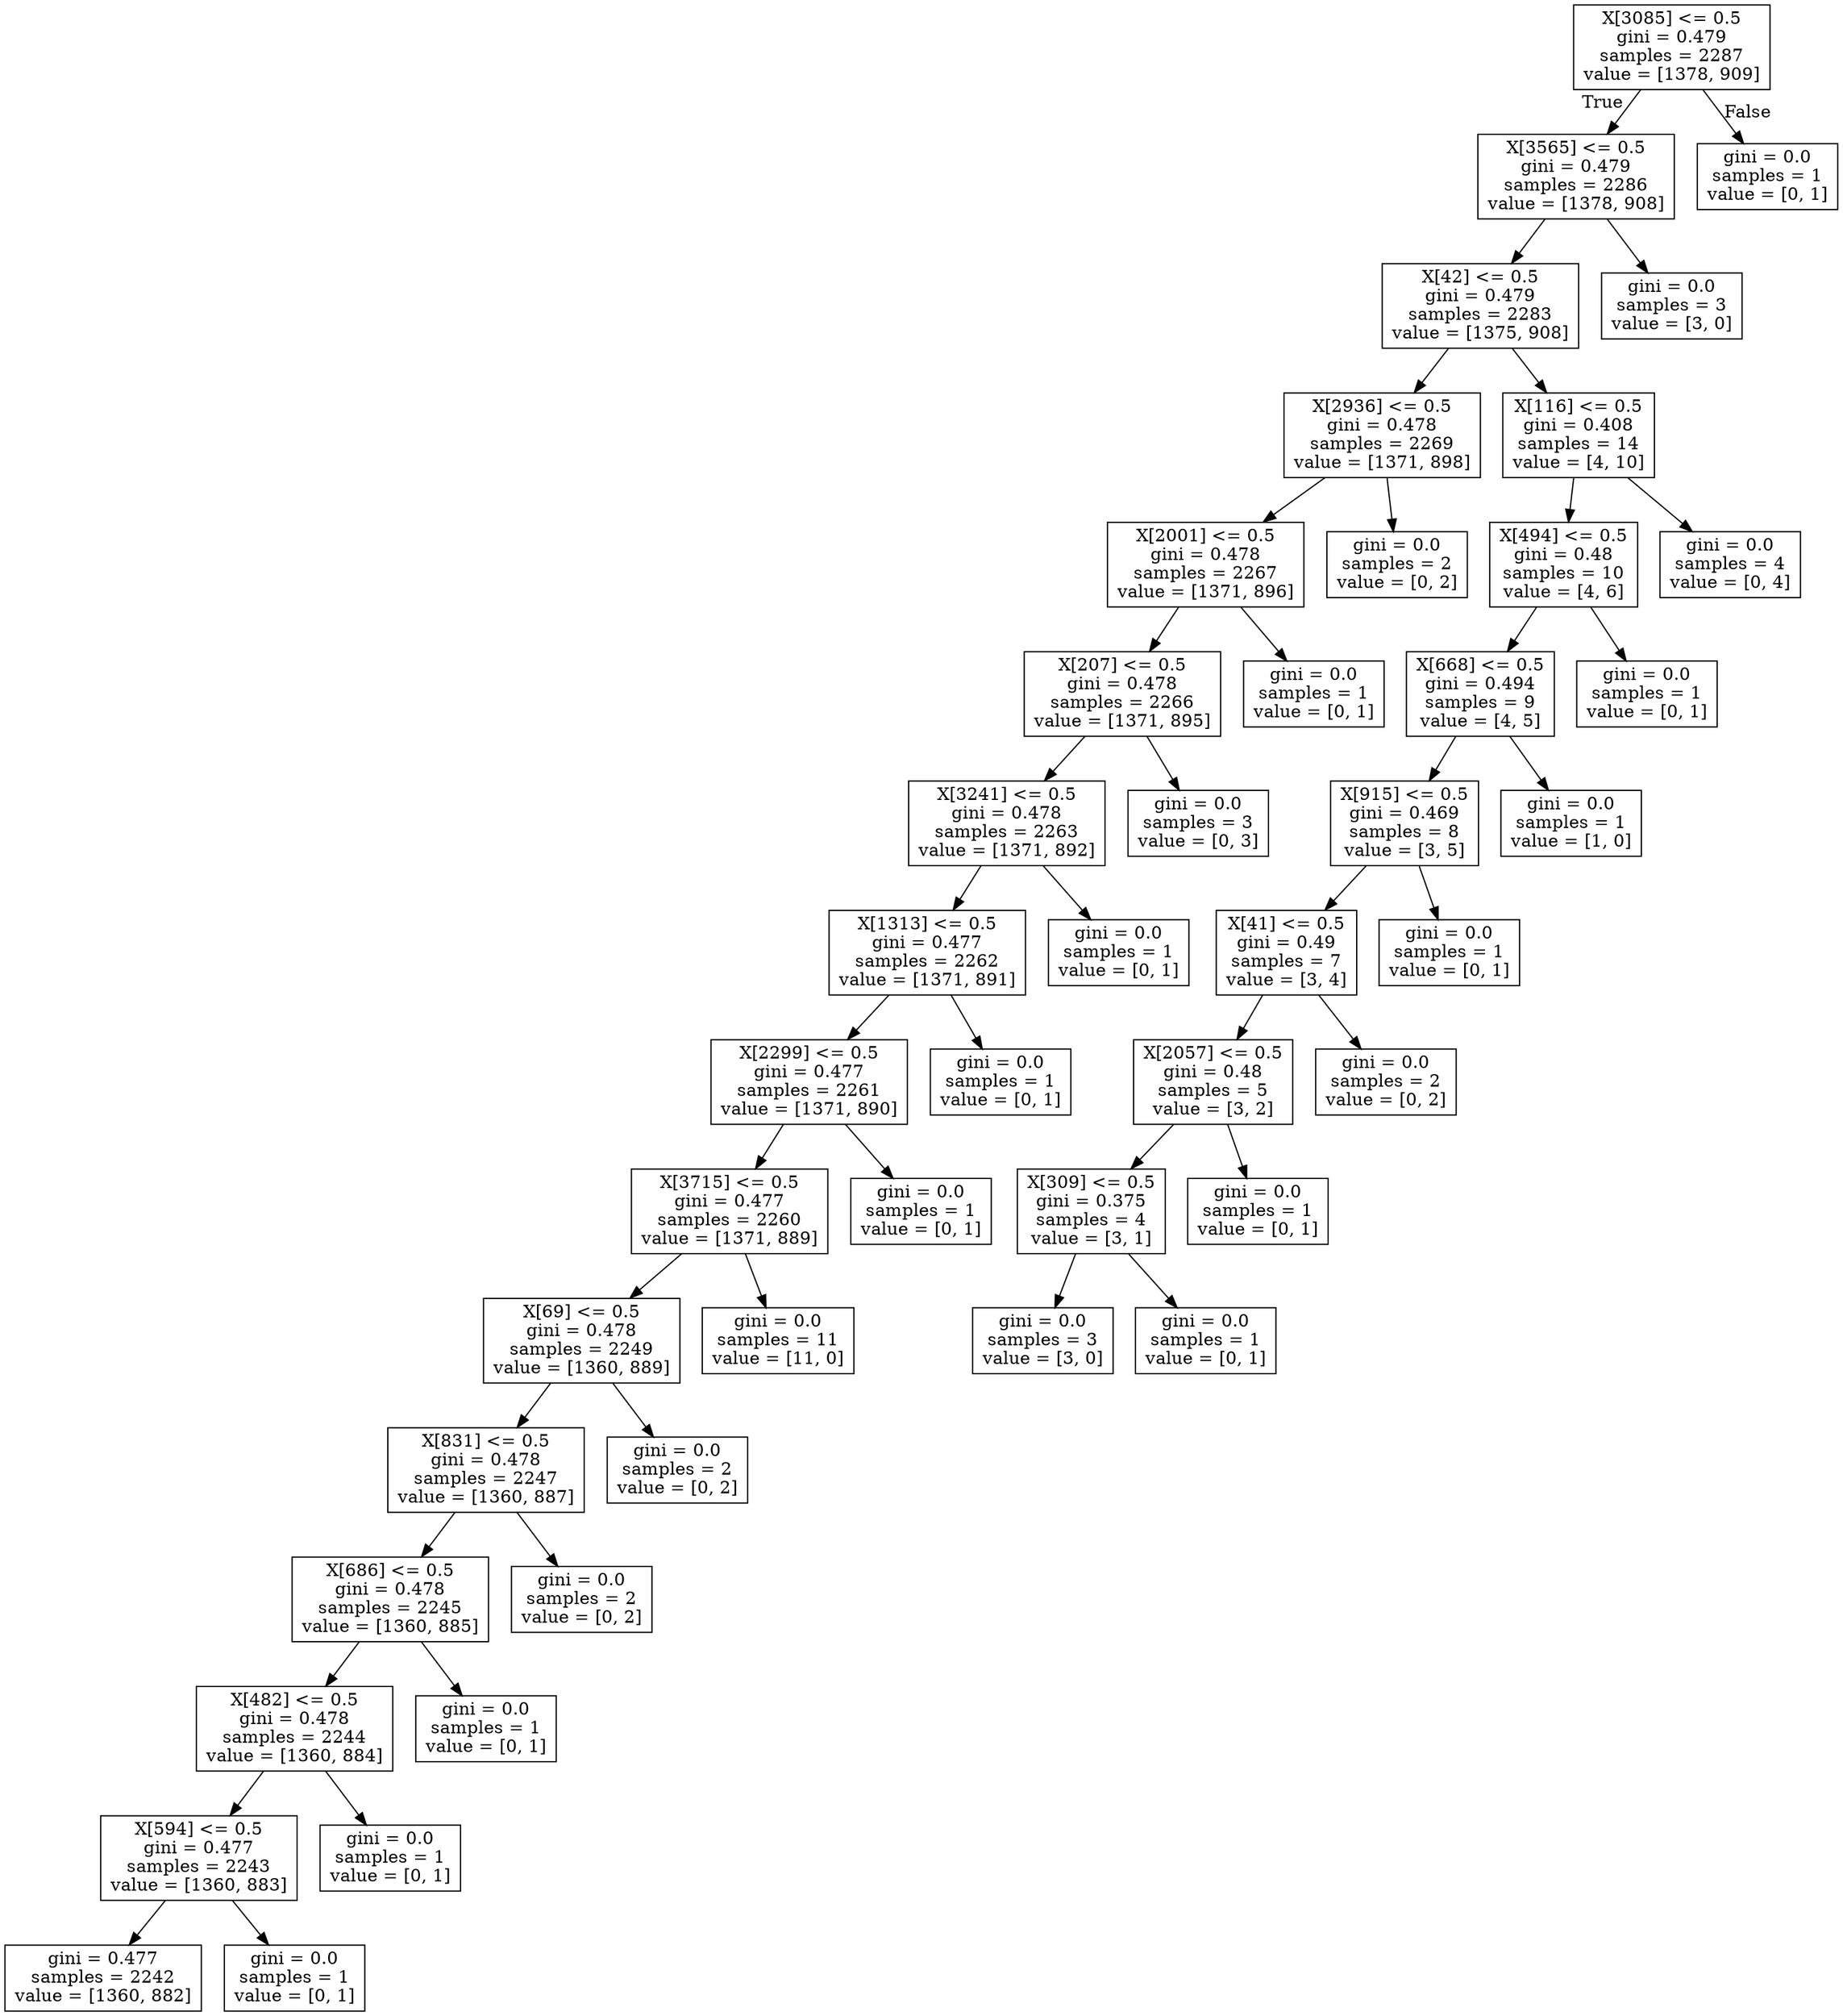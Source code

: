 digraph Tree {
node [shape=box] ;
0 [label="X[3085] <= 0.5\ngini = 0.479\nsamples = 2287\nvalue = [1378, 909]"] ;
1 [label="X[3565] <= 0.5\ngini = 0.479\nsamples = 2286\nvalue = [1378, 908]"] ;
0 -> 1 [labeldistance=2.5, labelangle=45, headlabel="True"] ;
2 [label="X[42] <= 0.5\ngini = 0.479\nsamples = 2283\nvalue = [1375, 908]"] ;
1 -> 2 ;
3 [label="X[2936] <= 0.5\ngini = 0.478\nsamples = 2269\nvalue = [1371, 898]"] ;
2 -> 3 ;
4 [label="X[2001] <= 0.5\ngini = 0.478\nsamples = 2267\nvalue = [1371, 896]"] ;
3 -> 4 ;
5 [label="X[207] <= 0.5\ngini = 0.478\nsamples = 2266\nvalue = [1371, 895]"] ;
4 -> 5 ;
6 [label="X[3241] <= 0.5\ngini = 0.478\nsamples = 2263\nvalue = [1371, 892]"] ;
5 -> 6 ;
7 [label="X[1313] <= 0.5\ngini = 0.477\nsamples = 2262\nvalue = [1371, 891]"] ;
6 -> 7 ;
8 [label="X[2299] <= 0.5\ngini = 0.477\nsamples = 2261\nvalue = [1371, 890]"] ;
7 -> 8 ;
9 [label="X[3715] <= 0.5\ngini = 0.477\nsamples = 2260\nvalue = [1371, 889]"] ;
8 -> 9 ;
10 [label="X[69] <= 0.5\ngini = 0.478\nsamples = 2249\nvalue = [1360, 889]"] ;
9 -> 10 ;
11 [label="X[831] <= 0.5\ngini = 0.478\nsamples = 2247\nvalue = [1360, 887]"] ;
10 -> 11 ;
12 [label="X[686] <= 0.5\ngini = 0.478\nsamples = 2245\nvalue = [1360, 885]"] ;
11 -> 12 ;
13 [label="X[482] <= 0.5\ngini = 0.478\nsamples = 2244\nvalue = [1360, 884]"] ;
12 -> 13 ;
14 [label="X[594] <= 0.5\ngini = 0.477\nsamples = 2243\nvalue = [1360, 883]"] ;
13 -> 14 ;
15 [label="gini = 0.477\nsamples = 2242\nvalue = [1360, 882]"] ;
14 -> 15 ;
16 [label="gini = 0.0\nsamples = 1\nvalue = [0, 1]"] ;
14 -> 16 ;
17 [label="gini = 0.0\nsamples = 1\nvalue = [0, 1]"] ;
13 -> 17 ;
18 [label="gini = 0.0\nsamples = 1\nvalue = [0, 1]"] ;
12 -> 18 ;
19 [label="gini = 0.0\nsamples = 2\nvalue = [0, 2]"] ;
11 -> 19 ;
20 [label="gini = 0.0\nsamples = 2\nvalue = [0, 2]"] ;
10 -> 20 ;
21 [label="gini = 0.0\nsamples = 11\nvalue = [11, 0]"] ;
9 -> 21 ;
22 [label="gini = 0.0\nsamples = 1\nvalue = [0, 1]"] ;
8 -> 22 ;
23 [label="gini = 0.0\nsamples = 1\nvalue = [0, 1]"] ;
7 -> 23 ;
24 [label="gini = 0.0\nsamples = 1\nvalue = [0, 1]"] ;
6 -> 24 ;
25 [label="gini = 0.0\nsamples = 3\nvalue = [0, 3]"] ;
5 -> 25 ;
26 [label="gini = 0.0\nsamples = 1\nvalue = [0, 1]"] ;
4 -> 26 ;
27 [label="gini = 0.0\nsamples = 2\nvalue = [0, 2]"] ;
3 -> 27 ;
28 [label="X[116] <= 0.5\ngini = 0.408\nsamples = 14\nvalue = [4, 10]"] ;
2 -> 28 ;
29 [label="X[494] <= 0.5\ngini = 0.48\nsamples = 10\nvalue = [4, 6]"] ;
28 -> 29 ;
30 [label="X[668] <= 0.5\ngini = 0.494\nsamples = 9\nvalue = [4, 5]"] ;
29 -> 30 ;
31 [label="X[915] <= 0.5\ngini = 0.469\nsamples = 8\nvalue = [3, 5]"] ;
30 -> 31 ;
32 [label="X[41] <= 0.5\ngini = 0.49\nsamples = 7\nvalue = [3, 4]"] ;
31 -> 32 ;
33 [label="X[2057] <= 0.5\ngini = 0.48\nsamples = 5\nvalue = [3, 2]"] ;
32 -> 33 ;
34 [label="X[309] <= 0.5\ngini = 0.375\nsamples = 4\nvalue = [3, 1]"] ;
33 -> 34 ;
35 [label="gini = 0.0\nsamples = 3\nvalue = [3, 0]"] ;
34 -> 35 ;
36 [label="gini = 0.0\nsamples = 1\nvalue = [0, 1]"] ;
34 -> 36 ;
37 [label="gini = 0.0\nsamples = 1\nvalue = [0, 1]"] ;
33 -> 37 ;
38 [label="gini = 0.0\nsamples = 2\nvalue = [0, 2]"] ;
32 -> 38 ;
39 [label="gini = 0.0\nsamples = 1\nvalue = [0, 1]"] ;
31 -> 39 ;
40 [label="gini = 0.0\nsamples = 1\nvalue = [1, 0]"] ;
30 -> 40 ;
41 [label="gini = 0.0\nsamples = 1\nvalue = [0, 1]"] ;
29 -> 41 ;
42 [label="gini = 0.0\nsamples = 4\nvalue = [0, 4]"] ;
28 -> 42 ;
43 [label="gini = 0.0\nsamples = 3\nvalue = [3, 0]"] ;
1 -> 43 ;
44 [label="gini = 0.0\nsamples = 1\nvalue = [0, 1]"] ;
0 -> 44 [labeldistance=2.5, labelangle=-45, headlabel="False"] ;
}